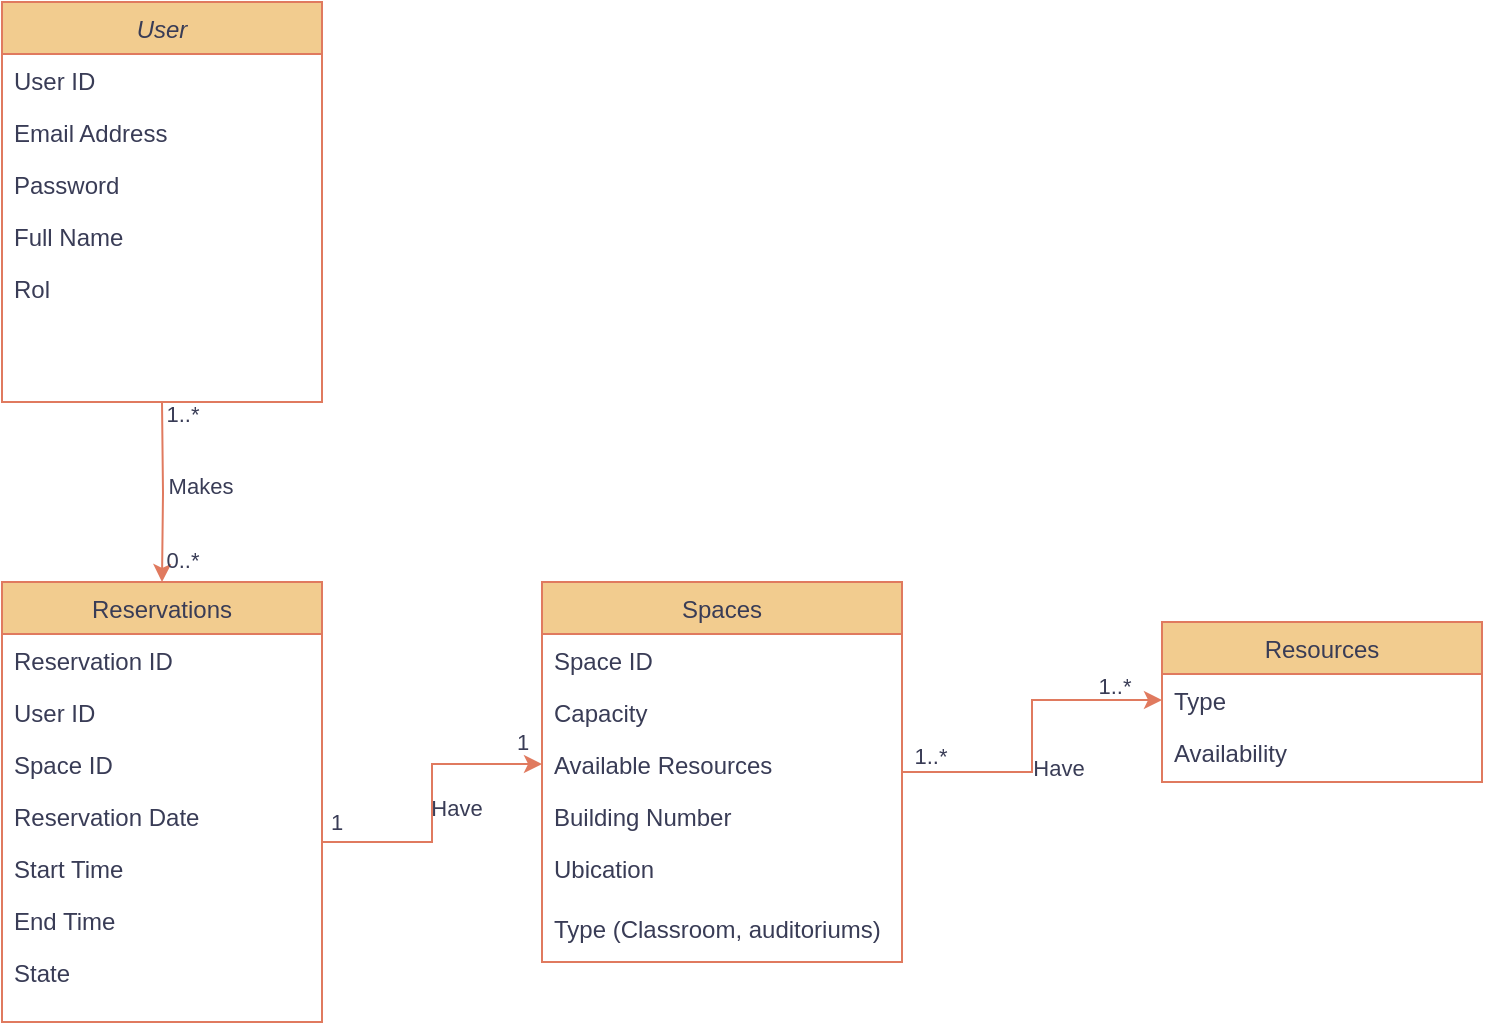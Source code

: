 <mxfile version="24.7.6">
  <diagram id="C5RBs43oDa-KdzZeNtuy" name="Page-1">
    <mxGraphModel grid="0" page="1" gridSize="10" guides="1" tooltips="1" connect="1" arrows="1" fold="1" pageScale="1" pageWidth="827" pageHeight="1169" math="0" shadow="0">
      <root>
        <mxCell id="WIyWlLk6GJQsqaUBKTNV-0" />
        <mxCell id="WIyWlLk6GJQsqaUBKTNV-1" parent="WIyWlLk6GJQsqaUBKTNV-0" />
        <mxCell id="TaR5NA9JDrqNY4wVU_i4-23" style="edgeStyle=orthogonalEdgeStyle;rounded=0;orthogonalLoop=1;jettySize=auto;html=1;entryX=0.5;entryY=0;entryDx=0;entryDy=0;labelBackgroundColor=none;strokeColor=#E07A5F;fontColor=default;" edge="1" parent="WIyWlLk6GJQsqaUBKTNV-1" target="TaR5NA9JDrqNY4wVU_i4-17">
          <mxGeometry relative="1" as="geometry">
            <mxPoint x="129" y="280" as="sourcePoint" />
          </mxGeometry>
        </mxCell>
        <mxCell id="TaR5NA9JDrqNY4wVU_i4-24" value="Makes" style="edgeLabel;html=1;align=center;verticalAlign=middle;resizable=0;points=[];labelBackgroundColor=none;fontColor=#393C56;" connectable="0" vertex="1" parent="TaR5NA9JDrqNY4wVU_i4-23">
          <mxGeometry x="-0.077" y="1" relative="1" as="geometry">
            <mxPoint x="17" as="offset" />
          </mxGeometry>
        </mxCell>
        <mxCell id="TaR5NA9JDrqNY4wVU_i4-33" value="1..*" style="edgeLabel;html=1;align=center;verticalAlign=middle;resizable=0;points=[];labelBackgroundColor=none;fontColor=#393C56;" connectable="0" vertex="1" parent="TaR5NA9JDrqNY4wVU_i4-23">
          <mxGeometry x="-0.867" y="2" relative="1" as="geometry">
            <mxPoint x="8" as="offset" />
          </mxGeometry>
        </mxCell>
        <mxCell id="TaR5NA9JDrqNY4wVU_i4-35" value="0..*" style="edgeLabel;html=1;align=center;verticalAlign=middle;resizable=0;points=[];labelBackgroundColor=none;fontColor=#393C56;" connectable="0" vertex="1" parent="TaR5NA9JDrqNY4wVU_i4-23">
          <mxGeometry x="0.758" relative="1" as="geometry">
            <mxPoint x="10" as="offset" />
          </mxGeometry>
        </mxCell>
        <mxCell id="zkfFHV4jXpPFQw0GAbJ--0" value="User" style="swimlane;fontStyle=2;align=center;verticalAlign=top;childLayout=stackLayout;horizontal=1;startSize=26;horizontalStack=0;resizeParent=1;resizeLast=0;collapsible=1;marginBottom=0;rounded=0;shadow=0;strokeWidth=1;labelBackgroundColor=none;fillColor=#F2CC8F;strokeColor=#E07A5F;fontColor=#393C56;" vertex="1" parent="WIyWlLk6GJQsqaUBKTNV-1">
          <mxGeometry x="49" y="80" width="160" height="200" as="geometry">
            <mxRectangle x="80" y="110" width="160" height="26" as="alternateBounds" />
          </mxGeometry>
        </mxCell>
        <mxCell id="zkfFHV4jXpPFQw0GAbJ--2" value="User ID" style="text;align=left;verticalAlign=top;spacingLeft=4;spacingRight=4;overflow=hidden;rotatable=0;points=[[0,0.5],[1,0.5]];portConstraint=eastwest;rounded=0;shadow=0;html=0;labelBackgroundColor=none;fontColor=#393C56;" vertex="1" parent="zkfFHV4jXpPFQw0GAbJ--0">
          <mxGeometry y="26" width="160" height="26" as="geometry" />
        </mxCell>
        <mxCell id="zkfFHV4jXpPFQw0GAbJ--1" value="Email Address" style="text;align=left;verticalAlign=top;spacingLeft=4;spacingRight=4;overflow=hidden;rotatable=0;points=[[0,0.5],[1,0.5]];portConstraint=eastwest;labelBackgroundColor=none;fontColor=#393C56;" vertex="1" parent="zkfFHV4jXpPFQw0GAbJ--0">
          <mxGeometry y="52" width="160" height="26" as="geometry" />
        </mxCell>
        <mxCell id="TaR5NA9JDrqNY4wVU_i4-0" value="Password" style="text;align=left;verticalAlign=top;spacingLeft=4;spacingRight=4;overflow=hidden;rotatable=0;points=[[0,0.5],[1,0.5]];portConstraint=eastwest;rounded=0;shadow=0;html=0;labelBackgroundColor=none;fontColor=#393C56;" vertex="1" parent="zkfFHV4jXpPFQw0GAbJ--0">
          <mxGeometry y="78" width="160" height="26" as="geometry" />
        </mxCell>
        <mxCell id="TaR5NA9JDrqNY4wVU_i4-1" value="Full Name" style="text;align=left;verticalAlign=top;spacingLeft=4;spacingRight=4;overflow=hidden;rotatable=0;points=[[0,0.5],[1,0.5]];portConstraint=eastwest;rounded=0;shadow=0;html=0;labelBackgroundColor=none;fontColor=#393C56;" vertex="1" parent="zkfFHV4jXpPFQw0GAbJ--0">
          <mxGeometry y="104" width="160" height="26" as="geometry" />
        </mxCell>
        <mxCell id="TaR5NA9JDrqNY4wVU_i4-2" value="Rol" style="text;align=left;verticalAlign=top;spacingLeft=4;spacingRight=4;overflow=hidden;rotatable=0;points=[[0,0.5],[1,0.5]];portConstraint=eastwest;rounded=0;shadow=0;html=0;labelBackgroundColor=none;fontColor=#393C56;" vertex="1" parent="zkfFHV4jXpPFQw0GAbJ--0">
          <mxGeometry y="130" width="160" height="26" as="geometry" />
        </mxCell>
        <mxCell id="TaR5NA9JDrqNY4wVU_i4-9" style="edgeStyle=orthogonalEdgeStyle;rounded=0;orthogonalLoop=1;jettySize=auto;html=1;entryX=0;entryY=0.5;entryDx=0;entryDy=0;labelBackgroundColor=none;strokeColor=#E07A5F;fontColor=default;" edge="1" parent="WIyWlLk6GJQsqaUBKTNV-1" source="zkfFHV4jXpPFQw0GAbJ--17" target="TaR5NA9JDrqNY4wVU_i4-4">
          <mxGeometry relative="1" as="geometry" />
        </mxCell>
        <mxCell id="TaR5NA9JDrqNY4wVU_i4-14" value="Have" style="edgeLabel;html=1;align=center;verticalAlign=middle;resizable=0;points=[];labelBackgroundColor=none;fontColor=#393C56;" connectable="0" vertex="1" parent="TaR5NA9JDrqNY4wVU_i4-9">
          <mxGeometry x="-0.217" y="-1" relative="1" as="geometry">
            <mxPoint x="12" y="-2" as="offset" />
          </mxGeometry>
        </mxCell>
        <mxCell id="TaR5NA9JDrqNY4wVU_i4-39" value="1..*" style="edgeLabel;html=1;align=center;verticalAlign=middle;resizable=0;points=[];labelBackgroundColor=none;fontColor=#393C56;" connectable="0" vertex="1" parent="TaR5NA9JDrqNY4wVU_i4-9">
          <mxGeometry x="-0.841" relative="1" as="geometry">
            <mxPoint x="1" y="-8" as="offset" />
          </mxGeometry>
        </mxCell>
        <mxCell id="TaR5NA9JDrqNY4wVU_i4-40" value="1..*" style="edgeLabel;html=1;align=center;verticalAlign=middle;resizable=0;points=[];labelBackgroundColor=none;fontColor=#393C56;" connectable="0" vertex="1" parent="TaR5NA9JDrqNY4wVU_i4-9">
          <mxGeometry x="0.75" y="1" relative="1" as="geometry">
            <mxPoint x="-4" y="-6" as="offset" />
          </mxGeometry>
        </mxCell>
        <mxCell id="zkfFHV4jXpPFQw0GAbJ--17" value="Spaces" style="swimlane;fontStyle=0;align=center;verticalAlign=top;childLayout=stackLayout;horizontal=1;startSize=26;horizontalStack=0;resizeParent=1;resizeLast=0;collapsible=1;marginBottom=0;rounded=0;shadow=0;strokeWidth=1;labelBackgroundColor=none;fillColor=#F2CC8F;strokeColor=#E07A5F;fontColor=#393C56;" vertex="1" parent="WIyWlLk6GJQsqaUBKTNV-1">
          <mxGeometry x="319" y="370" width="180" height="190" as="geometry">
            <mxRectangle x="550" y="140" width="160" height="26" as="alternateBounds" />
          </mxGeometry>
        </mxCell>
        <mxCell id="zkfFHV4jXpPFQw0GAbJ--18" value="Space ID" style="text;align=left;verticalAlign=top;spacingLeft=4;spacingRight=4;overflow=hidden;rotatable=0;points=[[0,0.5],[1,0.5]];portConstraint=eastwest;labelBackgroundColor=none;fontColor=#393C56;" vertex="1" parent="zkfFHV4jXpPFQw0GAbJ--17">
          <mxGeometry y="26" width="180" height="26" as="geometry" />
        </mxCell>
        <mxCell id="zkfFHV4jXpPFQw0GAbJ--19" value="Capacity" style="text;align=left;verticalAlign=top;spacingLeft=4;spacingRight=4;overflow=hidden;rotatable=0;points=[[0,0.5],[1,0.5]];portConstraint=eastwest;rounded=0;shadow=0;html=0;labelBackgroundColor=none;fontColor=#393C56;" vertex="1" parent="zkfFHV4jXpPFQw0GAbJ--17">
          <mxGeometry y="52" width="180" height="26" as="geometry" />
        </mxCell>
        <mxCell id="zkfFHV4jXpPFQw0GAbJ--20" value="Available Resources" style="text;align=left;verticalAlign=top;spacingLeft=4;spacingRight=4;overflow=hidden;rotatable=0;points=[[0,0.5],[1,0.5]];portConstraint=eastwest;rounded=0;shadow=0;html=0;labelBackgroundColor=none;fontColor=#393C56;" vertex="1" parent="zkfFHV4jXpPFQw0GAbJ--17">
          <mxGeometry y="78" width="180" height="26" as="geometry" />
        </mxCell>
        <mxCell id="zkfFHV4jXpPFQw0GAbJ--21" value="Building Number" style="text;align=left;verticalAlign=top;spacingLeft=4;spacingRight=4;overflow=hidden;rotatable=0;points=[[0,0.5],[1,0.5]];portConstraint=eastwest;rounded=0;shadow=0;html=0;labelBackgroundColor=none;fontColor=#393C56;" vertex="1" parent="zkfFHV4jXpPFQw0GAbJ--17">
          <mxGeometry y="104" width="180" height="26" as="geometry" />
        </mxCell>
        <mxCell id="TaR5NA9JDrqNY4wVU_i4-28" value="Ubication" style="text;align=left;verticalAlign=top;spacingLeft=4;spacingRight=4;overflow=hidden;rotatable=0;points=[[0,0.5],[1,0.5]];portConstraint=eastwest;rounded=0;shadow=0;html=0;labelBackgroundColor=none;fontColor=#393C56;" vertex="1" parent="zkfFHV4jXpPFQw0GAbJ--17">
          <mxGeometry y="130" width="180" height="30" as="geometry" />
        </mxCell>
        <mxCell id="TaR5NA9JDrqNY4wVU_i4-32" value="Type (Classroom, auditoriums)" style="text;align=left;verticalAlign=top;spacingLeft=4;spacingRight=4;overflow=hidden;rotatable=0;points=[[0,0.5],[1,0.5]];portConstraint=eastwest;labelBackgroundColor=none;fontColor=#393C56;" vertex="1" parent="zkfFHV4jXpPFQw0GAbJ--17">
          <mxGeometry y="160" width="180" height="26" as="geometry" />
        </mxCell>
        <mxCell id="TaR5NA9JDrqNY4wVU_i4-3" value="Resources" style="swimlane;fontStyle=0;align=center;verticalAlign=top;childLayout=stackLayout;horizontal=1;startSize=26;horizontalStack=0;resizeParent=1;resizeLast=0;collapsible=1;marginBottom=0;rounded=0;shadow=0;strokeWidth=1;labelBackgroundColor=none;fillColor=#F2CC8F;strokeColor=#E07A5F;fontColor=#393C56;" vertex="1" parent="WIyWlLk6GJQsqaUBKTNV-1">
          <mxGeometry x="629" y="390" width="160" height="80" as="geometry">
            <mxRectangle x="550" y="140" width="160" height="26" as="alternateBounds" />
          </mxGeometry>
        </mxCell>
        <mxCell id="TaR5NA9JDrqNY4wVU_i4-4" value="Type" style="text;align=left;verticalAlign=top;spacingLeft=4;spacingRight=4;overflow=hidden;rotatable=0;points=[[0,0.5],[1,0.5]];portConstraint=eastwest;labelBackgroundColor=none;fontColor=#393C56;" vertex="1" parent="TaR5NA9JDrqNY4wVU_i4-3">
          <mxGeometry y="26" width="160" height="26" as="geometry" />
        </mxCell>
        <mxCell id="TaR5NA9JDrqNY4wVU_i4-5" value="Availability" style="text;align=left;verticalAlign=top;spacingLeft=4;spacingRight=4;overflow=hidden;rotatable=0;points=[[0,0.5],[1,0.5]];portConstraint=eastwest;rounded=0;shadow=0;html=0;labelBackgroundColor=none;fontColor=#393C56;" vertex="1" parent="TaR5NA9JDrqNY4wVU_i4-3">
          <mxGeometry y="52" width="160" height="26" as="geometry" />
        </mxCell>
        <mxCell id="TaR5NA9JDrqNY4wVU_i4-30" style="edgeStyle=orthogonalEdgeStyle;rounded=0;orthogonalLoop=1;jettySize=auto;html=1;entryX=0;entryY=0.5;entryDx=0;entryDy=0;labelBackgroundColor=none;strokeColor=#E07A5F;fontColor=default;" edge="1" parent="WIyWlLk6GJQsqaUBKTNV-1" source="TaR5NA9JDrqNY4wVU_i4-17" target="zkfFHV4jXpPFQw0GAbJ--20">
          <mxGeometry relative="1" as="geometry">
            <Array as="points">
              <mxPoint x="264" y="500" />
              <mxPoint x="264" y="461" />
            </Array>
          </mxGeometry>
        </mxCell>
        <mxCell id="TaR5NA9JDrqNY4wVU_i4-31" value="Have" style="edgeLabel;html=1;align=center;verticalAlign=middle;resizable=0;points=[];labelBackgroundColor=none;fontColor=#393C56;" connectable="0" vertex="1" parent="TaR5NA9JDrqNY4wVU_i4-30">
          <mxGeometry x="-0.026" y="-2" relative="1" as="geometry">
            <mxPoint x="10" as="offset" />
          </mxGeometry>
        </mxCell>
        <mxCell id="TaR5NA9JDrqNY4wVU_i4-36" value="1" style="edgeLabel;html=1;align=center;verticalAlign=middle;resizable=0;points=[];labelBackgroundColor=none;fontColor=#393C56;" connectable="0" vertex="1" parent="TaR5NA9JDrqNY4wVU_i4-30">
          <mxGeometry x="-0.909" y="1" relative="1" as="geometry">
            <mxPoint y="-9" as="offset" />
          </mxGeometry>
        </mxCell>
        <mxCell id="TaR5NA9JDrqNY4wVU_i4-37" value="1" style="edgeLabel;html=1;align=center;verticalAlign=middle;resizable=0;points=[];labelBackgroundColor=none;fontColor=#393C56;" connectable="0" vertex="1" parent="TaR5NA9JDrqNY4wVU_i4-30">
          <mxGeometry x="0.861" y="1" relative="1" as="geometry">
            <mxPoint y="-10" as="offset" />
          </mxGeometry>
        </mxCell>
        <mxCell id="TaR5NA9JDrqNY4wVU_i4-17" value="Reservations" style="swimlane;fontStyle=0;align=center;verticalAlign=top;childLayout=stackLayout;horizontal=1;startSize=26;horizontalStack=0;resizeParent=1;resizeLast=0;collapsible=1;marginBottom=0;rounded=0;shadow=0;strokeWidth=1;labelBackgroundColor=none;fillColor=#F2CC8F;strokeColor=#E07A5F;fontColor=#393C56;" vertex="1" parent="WIyWlLk6GJQsqaUBKTNV-1">
          <mxGeometry x="49" y="370" width="160" height="220" as="geometry">
            <mxRectangle x="550" y="140" width="160" height="26" as="alternateBounds" />
          </mxGeometry>
        </mxCell>
        <mxCell id="TaR5NA9JDrqNY4wVU_i4-18" value="Reservation ID" style="text;align=left;verticalAlign=top;spacingLeft=4;spacingRight=4;overflow=hidden;rotatable=0;points=[[0,0.5],[1,0.5]];portConstraint=eastwest;labelBackgroundColor=none;fontColor=#393C56;" vertex="1" parent="TaR5NA9JDrqNY4wVU_i4-17">
          <mxGeometry y="26" width="160" height="26" as="geometry" />
        </mxCell>
        <mxCell id="TaR5NA9JDrqNY4wVU_i4-19" value="User ID" style="text;align=left;verticalAlign=top;spacingLeft=4;spacingRight=4;overflow=hidden;rotatable=0;points=[[0,0.5],[1,0.5]];portConstraint=eastwest;rounded=0;shadow=0;html=0;labelBackgroundColor=none;fontColor=#393C56;" vertex="1" parent="TaR5NA9JDrqNY4wVU_i4-17">
          <mxGeometry y="52" width="160" height="26" as="geometry" />
        </mxCell>
        <mxCell id="TaR5NA9JDrqNY4wVU_i4-20" value="Space ID" style="text;align=left;verticalAlign=top;spacingLeft=4;spacingRight=4;overflow=hidden;rotatable=0;points=[[0,0.5],[1,0.5]];portConstraint=eastwest;rounded=0;shadow=0;html=0;labelBackgroundColor=none;fontColor=#393C56;" vertex="1" parent="TaR5NA9JDrqNY4wVU_i4-17">
          <mxGeometry y="78" width="160" height="26" as="geometry" />
        </mxCell>
        <mxCell id="TaR5NA9JDrqNY4wVU_i4-21" value="Reservation Date" style="text;align=left;verticalAlign=top;spacingLeft=4;spacingRight=4;overflow=hidden;rotatable=0;points=[[0,0.5],[1,0.5]];portConstraint=eastwest;rounded=0;shadow=0;html=0;labelBackgroundColor=none;fontColor=#393C56;" vertex="1" parent="TaR5NA9JDrqNY4wVU_i4-17">
          <mxGeometry y="104" width="160" height="26" as="geometry" />
        </mxCell>
        <mxCell id="TaR5NA9JDrqNY4wVU_i4-25" value="Start Time" style="text;align=left;verticalAlign=top;spacingLeft=4;spacingRight=4;overflow=hidden;rotatable=0;points=[[0,0.5],[1,0.5]];portConstraint=eastwest;rounded=0;shadow=0;html=0;labelBackgroundColor=none;fontColor=#393C56;" vertex="1" parent="TaR5NA9JDrqNY4wVU_i4-17">
          <mxGeometry y="130" width="160" height="26" as="geometry" />
        </mxCell>
        <mxCell id="TaR5NA9JDrqNY4wVU_i4-26" value="End Time" style="text;align=left;verticalAlign=top;spacingLeft=4;spacingRight=4;overflow=hidden;rotatable=0;points=[[0,0.5],[1,0.5]];portConstraint=eastwest;rounded=0;shadow=0;html=0;labelBackgroundColor=none;fontColor=#393C56;" vertex="1" parent="TaR5NA9JDrqNY4wVU_i4-17">
          <mxGeometry y="156" width="160" height="26" as="geometry" />
        </mxCell>
        <mxCell id="TaR5NA9JDrqNY4wVU_i4-27" value="State" style="text;align=left;verticalAlign=top;spacingLeft=4;spacingRight=4;overflow=hidden;rotatable=0;points=[[0,0.5],[1,0.5]];portConstraint=eastwest;rounded=0;shadow=0;html=0;labelBackgroundColor=none;fontColor=#393C56;" vertex="1" parent="TaR5NA9JDrqNY4wVU_i4-17">
          <mxGeometry y="182" width="160" height="26" as="geometry" />
        </mxCell>
      </root>
    </mxGraphModel>
  </diagram>
</mxfile>
